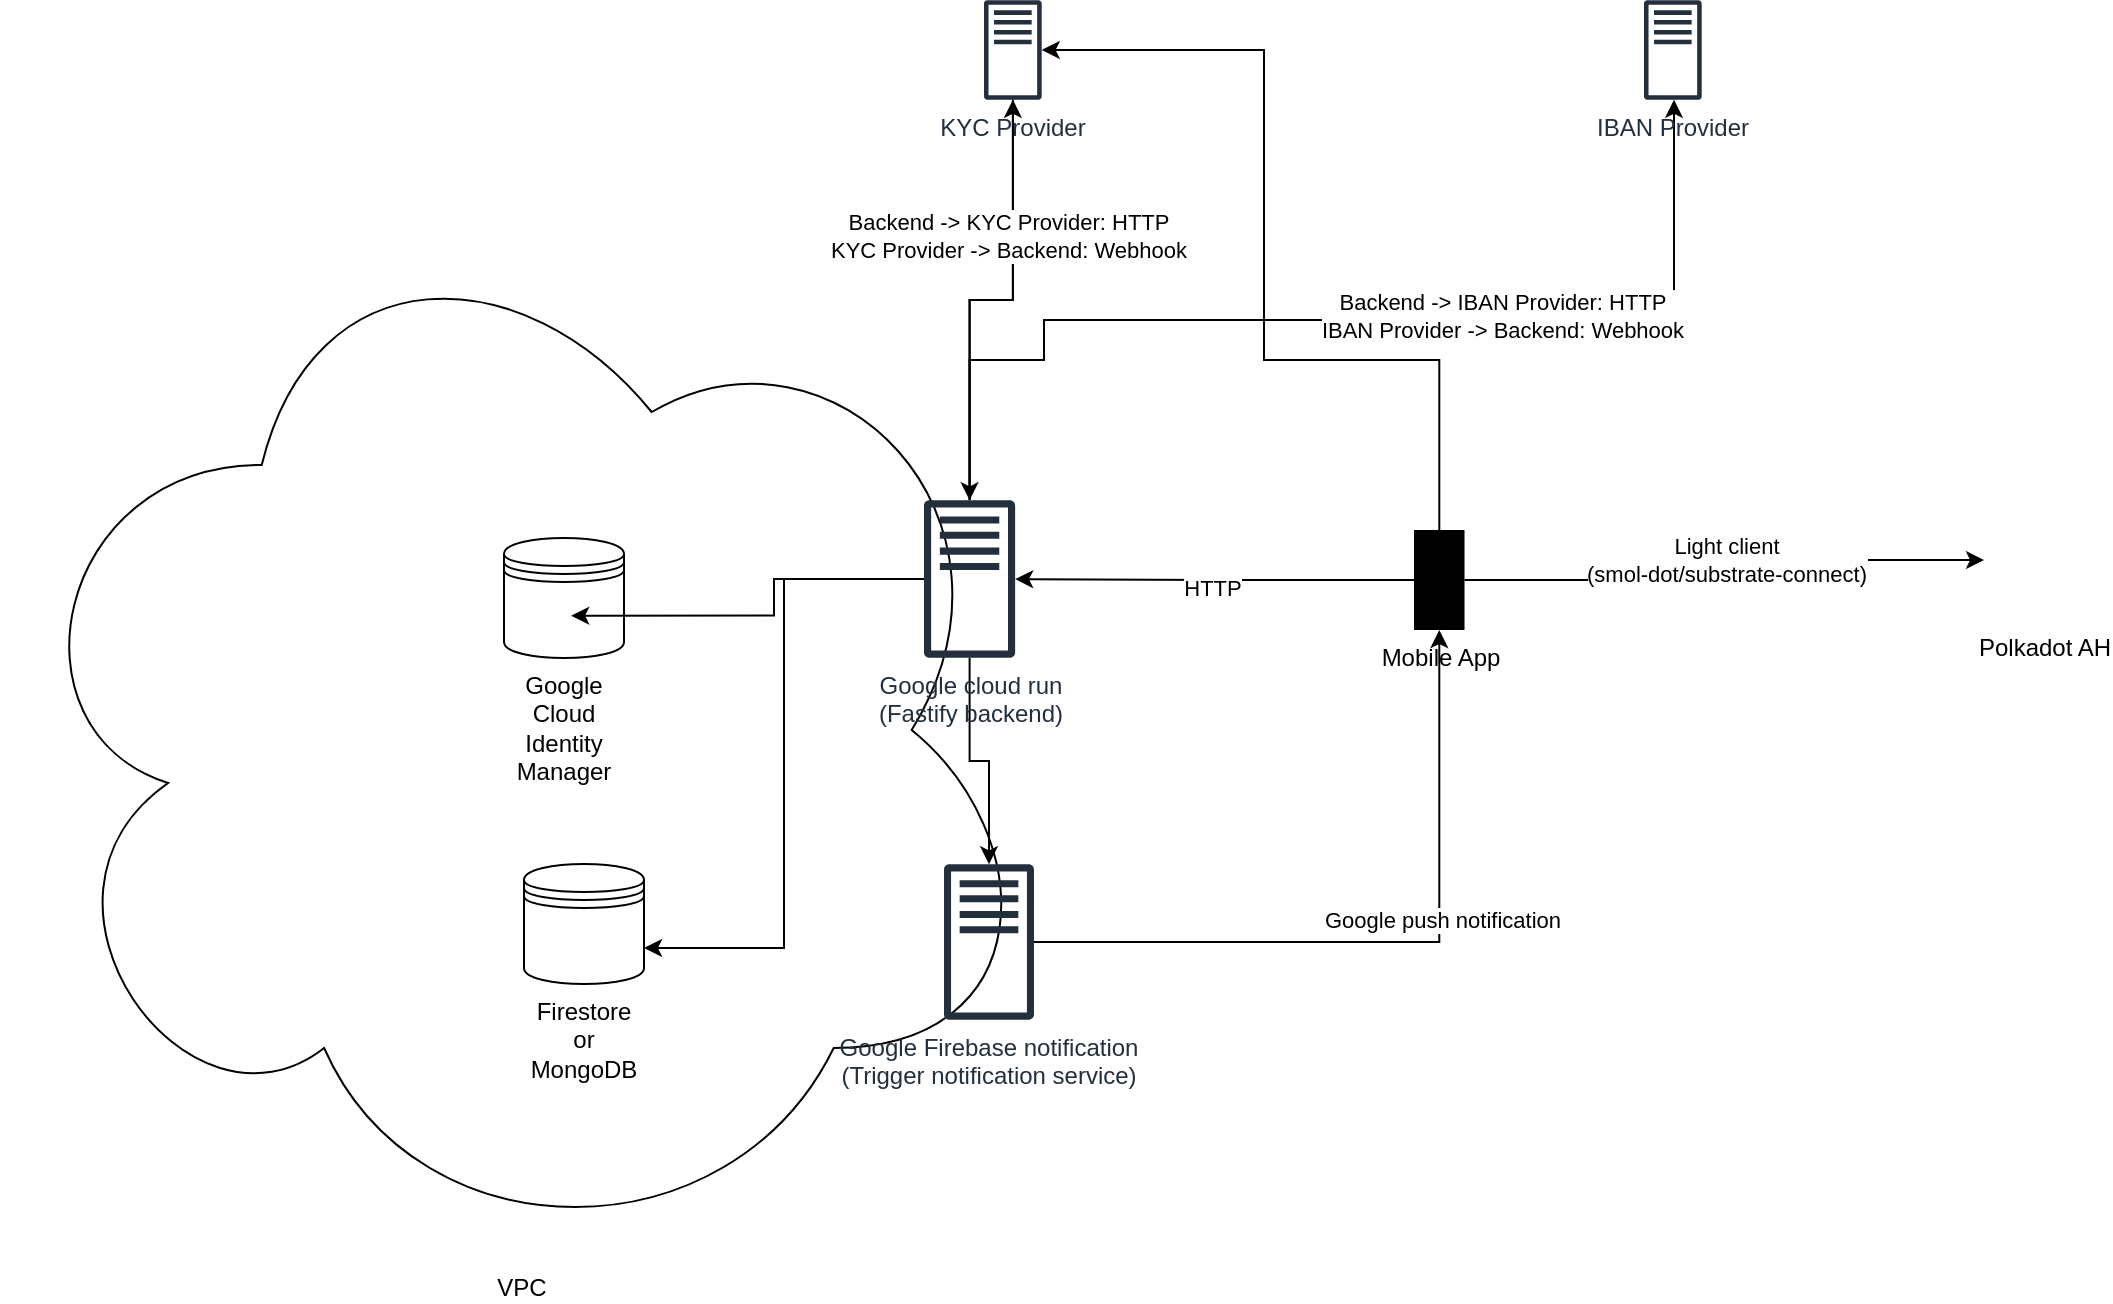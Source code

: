 <mxfile version="26.0.14">
  <diagram name="Page-1" id="qVpKwolUWXVf6xSGb1cO">
    <mxGraphModel dx="1562" dy="863" grid="1" gridSize="10" guides="1" tooltips="1" connect="1" arrows="1" fold="1" page="1" pageScale="1" pageWidth="850" pageHeight="1100" math="0" shadow="0">
      <root>
        <mxCell id="0" />
        <mxCell id="1" parent="0" />
        <mxCell id="OH58bXHrqPtd7j3-NQaF-16" value="VPC" style="ellipse;shape=cloud;whiteSpace=wrap;html=1;align=center;labelPosition=center;verticalLabelPosition=bottom;verticalAlign=top;" vertex="1" parent="1">
          <mxGeometry x="118.85" y="140" width="520" height="530" as="geometry" />
        </mxCell>
        <mxCell id="OH58bXHrqPtd7j3-NQaF-21" style="edgeStyle=orthogonalEdgeStyle;rounded=0;orthogonalLoop=1;jettySize=auto;html=1;" edge="1" parent="1" source="OH58bXHrqPtd7j3-NQaF-3" target="OH58bXHrqPtd7j3-NQaF-5">
          <mxGeometry relative="1" as="geometry" />
        </mxCell>
        <mxCell id="OH58bXHrqPtd7j3-NQaF-24" value="HTTP" style="edgeLabel;html=1;align=center;verticalAlign=middle;resizable=0;points=[];" vertex="1" connectable="0" parent="OH58bXHrqPtd7j3-NQaF-21">
          <mxGeometry x="0.022" y="4" relative="1" as="geometry">
            <mxPoint as="offset" />
          </mxGeometry>
        </mxCell>
        <mxCell id="OH58bXHrqPtd7j3-NQaF-29" style="edgeStyle=orthogonalEdgeStyle;rounded=0;orthogonalLoop=1;jettySize=auto;html=1;" edge="1" parent="1" source="OH58bXHrqPtd7j3-NQaF-3" target="OH58bXHrqPtd7j3-NQaF-22">
          <mxGeometry relative="1" as="geometry" />
        </mxCell>
        <mxCell id="OH58bXHrqPtd7j3-NQaF-42" value="Light client&lt;br&gt;(smol-dot/substrate-connect)" style="edgeLabel;html=1;align=center;verticalAlign=middle;resizable=0;points=[];" vertex="1" connectable="0" parent="OH58bXHrqPtd7j3-NQaF-29">
          <mxGeometry x="0.041" relative="1" as="geometry">
            <mxPoint as="offset" />
          </mxGeometry>
        </mxCell>
        <mxCell id="OH58bXHrqPtd7j3-NQaF-38" style="edgeStyle=orthogonalEdgeStyle;rounded=0;orthogonalLoop=1;jettySize=auto;html=1;" edge="1" parent="1" source="OH58bXHrqPtd7j3-NQaF-3" target="OH58bXHrqPtd7j3-NQaF-28">
          <mxGeometry relative="1" as="geometry">
            <mxPoint x="750" y="30" as="targetPoint" />
            <Array as="points">
              <mxPoint x="838" y="220" />
              <mxPoint x="750" y="220" />
              <mxPoint x="750" y="65" />
            </Array>
          </mxGeometry>
        </mxCell>
        <mxCell id="OH58bXHrqPtd7j3-NQaF-3" value="Mobile App" style="sketch=0;verticalLabelPosition=bottom;sketch=0;aspect=fixed;html=1;verticalAlign=top;strokeColor=none;fillColor=#000000;align=center;outlineConnect=0;pointerEvents=1;shape=mxgraph.citrix2.mobile;" vertex="1" parent="1">
          <mxGeometry x="825" y="305" width="25.255" height="50" as="geometry" />
        </mxCell>
        <mxCell id="OH58bXHrqPtd7j3-NQaF-18" style="edgeStyle=orthogonalEdgeStyle;rounded=0;orthogonalLoop=1;jettySize=auto;html=1;entryX=1;entryY=0.7;entryDx=0;entryDy=0;" edge="1" parent="1" source="OH58bXHrqPtd7j3-NQaF-5" target="OH58bXHrqPtd7j3-NQaF-8">
          <mxGeometry relative="1" as="geometry" />
        </mxCell>
        <mxCell id="OH58bXHrqPtd7j3-NQaF-19" style="edgeStyle=orthogonalEdgeStyle;rounded=0;orthogonalLoop=1;jettySize=auto;html=1;" edge="1" parent="1" source="OH58bXHrqPtd7j3-NQaF-5" target="OH58bXHrqPtd7j3-NQaF-7">
          <mxGeometry relative="1" as="geometry" />
        </mxCell>
        <mxCell id="OH58bXHrqPtd7j3-NQaF-34" style="edgeStyle=orthogonalEdgeStyle;rounded=0;orthogonalLoop=1;jettySize=auto;html=1;" edge="1" parent="1" source="OH58bXHrqPtd7j3-NQaF-5" target="OH58bXHrqPtd7j3-NQaF-28">
          <mxGeometry relative="1" as="geometry" />
        </mxCell>
        <mxCell id="OH58bXHrqPtd7j3-NQaF-40" style="edgeStyle=orthogonalEdgeStyle;rounded=0;orthogonalLoop=1;jettySize=auto;html=1;" edge="1" parent="1" source="OH58bXHrqPtd7j3-NQaF-5" target="OH58bXHrqPtd7j3-NQaF-37">
          <mxGeometry relative="1" as="geometry">
            <mxPoint x="940" y="200" as="targetPoint" />
            <Array as="points">
              <mxPoint x="603" y="220" />
              <mxPoint x="640" y="220" />
              <mxPoint x="640" y="200" />
              <mxPoint x="955" y="200" />
            </Array>
          </mxGeometry>
        </mxCell>
        <mxCell id="OH58bXHrqPtd7j3-NQaF-41" value="Backend -&amp;gt; IBAN Provider: HTTP&lt;br&gt;IBAN Provider -&amp;gt; Backend: Webhook" style="edgeLabel;html=1;align=center;verticalAlign=middle;resizable=0;points=[];" vertex="1" connectable="0" parent="OH58bXHrqPtd7j3-NQaF-40">
          <mxGeometry x="0.291" y="2" relative="1" as="geometry">
            <mxPoint as="offset" />
          </mxGeometry>
        </mxCell>
        <mxCell id="OH58bXHrqPtd7j3-NQaF-5" value="Google cloud run&lt;br&gt;(Fastify backend)" style="sketch=0;outlineConnect=0;fontColor=#232F3E;gradientColor=none;fillColor=#232F3D;strokeColor=none;dashed=0;verticalLabelPosition=bottom;verticalAlign=top;align=center;html=1;fontSize=12;fontStyle=0;aspect=fixed;pointerEvents=1;shape=mxgraph.aws4.traditional_server;" vertex="1" parent="1">
          <mxGeometry x="580" y="290" width="45.57" height="79" as="geometry" />
        </mxCell>
        <mxCell id="OH58bXHrqPtd7j3-NQaF-20" style="edgeStyle=orthogonalEdgeStyle;rounded=0;orthogonalLoop=1;jettySize=auto;html=1;" edge="1" parent="1" source="OH58bXHrqPtd7j3-NQaF-7" target="OH58bXHrqPtd7j3-NQaF-3">
          <mxGeometry relative="1" as="geometry" />
        </mxCell>
        <mxCell id="OH58bXHrqPtd7j3-NQaF-23" value="Google push notification" style="edgeLabel;html=1;align=center;verticalAlign=middle;resizable=0;points=[];" vertex="1" connectable="0" parent="OH58bXHrqPtd7j3-NQaF-20">
          <mxGeometry x="0.191" y="-1" relative="1" as="geometry">
            <mxPoint as="offset" />
          </mxGeometry>
        </mxCell>
        <mxCell id="OH58bXHrqPtd7j3-NQaF-7" value="Google Firebase notification&lt;br&gt;(Trigger notification service)" style="sketch=0;outlineConnect=0;fontColor=#232F3E;gradientColor=none;fillColor=#232F3D;strokeColor=none;dashed=0;verticalLabelPosition=bottom;verticalAlign=top;align=center;html=1;fontSize=12;fontStyle=0;aspect=fixed;pointerEvents=1;shape=mxgraph.aws4.traditional_server;" vertex="1" parent="1">
          <mxGeometry x="590" y="472" width="44.99" height="78" as="geometry" />
        </mxCell>
        <mxCell id="OH58bXHrqPtd7j3-NQaF-8" value="Firestore or MongoDB" style="shape=datastore;whiteSpace=wrap;html=1;verticalAlign=top;fontSize=12;labelBackgroundColor=none;labelPosition=center;verticalLabelPosition=bottom;align=center;" vertex="1" parent="1">
          <mxGeometry x="380" y="472" width="60" height="60" as="geometry" />
        </mxCell>
        <mxCell id="OH58bXHrqPtd7j3-NQaF-13" value="Google Cloud Identity Manager" style="shape=datastore;whiteSpace=wrap;html=1;verticalAlign=top;fontSize=12;labelBackgroundColor=none;labelPosition=center;verticalLabelPosition=bottom;align=center;" vertex="1" parent="1">
          <mxGeometry x="370" y="309" width="60" height="60" as="geometry" />
        </mxCell>
        <mxCell id="OH58bXHrqPtd7j3-NQaF-17" style="edgeStyle=orthogonalEdgeStyle;rounded=0;orthogonalLoop=1;jettySize=auto;html=1;entryX=0.56;entryY=0.647;entryDx=0;entryDy=0;entryPerimeter=0;" edge="1" parent="1" source="OH58bXHrqPtd7j3-NQaF-5" target="OH58bXHrqPtd7j3-NQaF-13">
          <mxGeometry relative="1" as="geometry" />
        </mxCell>
        <mxCell id="OH58bXHrqPtd7j3-NQaF-22" value="Polkadot AH" style="shape=image;html=1;verticalAlign=top;verticalLabelPosition=bottom;labelBackgroundColor=#ffffff;imageAspect=0;aspect=fixed;image=https://cdn1.iconfinder.com/data/icons/cryptocurrency-blockchain-fintech-free/32/Cryptocurrency_blockchain_data-37-128.png" vertex="1" parent="1">
          <mxGeometry x="1110" y="290" width="60" height="60" as="geometry" />
        </mxCell>
        <mxCell id="OH58bXHrqPtd7j3-NQaF-35" style="edgeStyle=orthogonalEdgeStyle;rounded=0;orthogonalLoop=1;jettySize=auto;html=1;" edge="1" parent="1" source="OH58bXHrqPtd7j3-NQaF-28" target="OH58bXHrqPtd7j3-NQaF-5">
          <mxGeometry relative="1" as="geometry" />
        </mxCell>
        <mxCell id="OH58bXHrqPtd7j3-NQaF-36" value="Backend -&amp;gt; KYC Provider: HTTP&lt;br&gt;KYC Provider -&amp;gt; Backend: Webhook" style="edgeLabel;html=1;align=center;verticalAlign=middle;resizable=0;points=[];" vertex="1" connectable="0" parent="OH58bXHrqPtd7j3-NQaF-35">
          <mxGeometry x="-0.386" y="-3" relative="1" as="geometry">
            <mxPoint as="offset" />
          </mxGeometry>
        </mxCell>
        <mxCell id="OH58bXHrqPtd7j3-NQaF-28" value="KYC Provider" style="sketch=0;outlineConnect=0;fontColor=#232F3E;gradientColor=none;fillColor=#232F3D;strokeColor=none;dashed=0;verticalLabelPosition=bottom;verticalAlign=top;align=center;html=1;fontSize=12;fontStyle=0;aspect=fixed;pointerEvents=1;shape=mxgraph.aws4.traditional_server;" vertex="1" parent="1">
          <mxGeometry x="610" y="40" width="28.85" height="50" as="geometry" />
        </mxCell>
        <mxCell id="OH58bXHrqPtd7j3-NQaF-37" value="IBAN Provider" style="sketch=0;outlineConnect=0;fontColor=#232F3E;gradientColor=none;fillColor=#232F3D;strokeColor=none;dashed=0;verticalLabelPosition=bottom;verticalAlign=top;align=center;html=1;fontSize=12;fontStyle=0;aspect=fixed;pointerEvents=1;shape=mxgraph.aws4.traditional_server;" vertex="1" parent="1">
          <mxGeometry x="940" y="40" width="28.85" height="50" as="geometry" />
        </mxCell>
      </root>
    </mxGraphModel>
  </diagram>
</mxfile>
